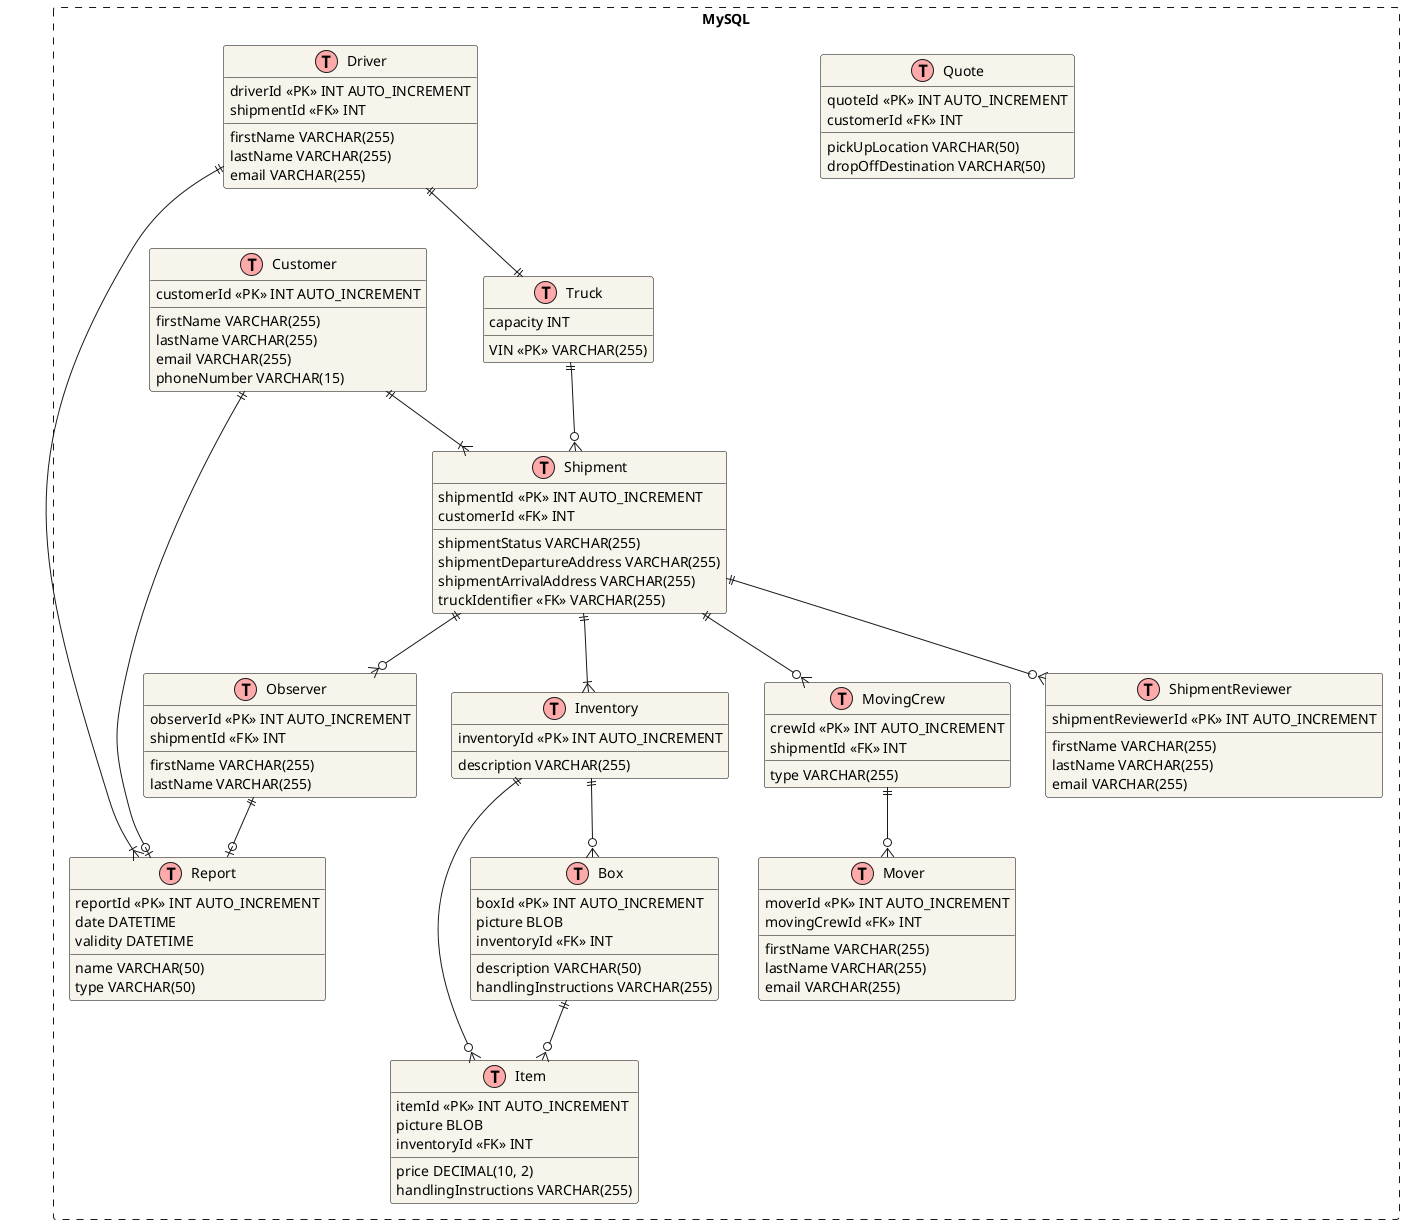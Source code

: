@startuml

!define TABLE(name) class name << (T,#FFAAAA) >>
!define PRIMARY_KEY(field) field << PK >>
!define FOREIGN_KEY(field) field << FK >>

skinparam class {
    BackgroundColor #f7f4eb
    BorderColor Black
}

skinparam classAttribute {
    BackgroundColor #f7f4eb
    BorderColor Black
}

rectangle "MySQL" as BoundedContextMySQL #line.dashed {

        TABLE(Customer) {
            PRIMARY_KEY(customerId) INT AUTO_INCREMENT
            firstName VARCHAR(255)
            lastName VARCHAR(255)
            email VARCHAR(255)
            phoneNumber VARCHAR(15)
        }

        TABLE(Truck) {
            PRIMARY_KEY(VIN) VARCHAR(255)
            capacity INT
        }

        TABLE(Inventory) {
            PRIMARY_KEY(inventoryId) INT AUTO_INCREMENT
            description VARCHAR(255)
        }

        TABLE(Item) {
            PRIMARY_KEY(itemId) INT AUTO_INCREMENT
            price DECIMAL(10, 2)
            picture BLOB
            handlingInstructions VARCHAR(255)
            FOREIGN_KEY(inventoryId) INT
        }

        TABLE(Box) {
            PRIMARY_KEY(boxId) INT AUTO_INCREMENT
            picture BLOB
            description VARCHAR(50)
            handlingInstructions VARCHAR(255)
            FOREIGN_KEY(inventoryId) INT
        }

        TABLE(Quote){
            PRIMARY_KEY(quoteId) INT AUTO_INCREMENT
            FOREIGN_KEY(customerId) INT
            pickUpLocation VARCHAR(50)
            dropOffDestination VARCHAR(50)
        }

        TABLE(Shipment) {
            PRIMARY_KEY(shipmentId) INT AUTO_INCREMENT
            shipmentStatus VARCHAR(255)
            shipmentDepartureAddress VARCHAR(255)
            shipmentArrivalAddress VARCHAR(255)
            FOREIGN_KEY(truckIdentifier) VARCHAR(255)
            FOREIGN_KEY(customerId) INT
        }

        TABLE(MovingCrew) {
            PRIMARY_KEY(crewId) INT AUTO_INCREMENT
            type VARCHAR(255)
            FOREIGN_KEY(shipmentId) INT
        }

        TABLE(Mover) {
            PRIMARY_KEY(moverId) INT AUTO_INCREMENT
            firstName VARCHAR(255)
            lastName VARCHAR(255)
            email VARCHAR(255)
            FOREIGN_KEY(movingCrewId) INT
        }

        TABLE(Driver) {
            PRIMARY_KEY(driverId) INT AUTO_INCREMENT
            firstName VARCHAR(255)
            lastName VARCHAR(255)
            email VARCHAR(255)
            FOREIGN_KEY(shipmentId) INT
        }

        TABLE(ShipmentReviewer) {
            PRIMARY_KEY(shipmentReviewerId) INT AUTO_INCREMENT
            firstName VARCHAR(255)
            lastName VARCHAR(255)
            email VARCHAR(255)
        }

        TABLE(Observer) {
            PRIMARY_KEY(observerId) INT AUTO_INCREMENT
            firstName VARCHAR(255)
            lastName VARCHAR(255)
            FOREIGN_KEY(shipmentId) INT
        }

        TABLE(Report) {
            PRIMARY_KEY(reportId) INT AUTO_INCREMENT
            name VARCHAR(50)
            type VARCHAR(50)
            date DATETIME
            validity DATETIME
        }
}

    Customer ||--|{ Shipment
    Truck ||--o{ Shipment
    Shipment ||--o{ MovingCrew
    MovingCrew ||--o{ Mover
    Shipment ||--o{ Observer
    Shipment ||--o{ ShipmentReviewer
    Driver ||--|| Truck
    Inventory ||--o{ Box
    Inventory ||--o{ Item
    Box ||--o{ Item
    Customer ||--o| Report
    Observer ||--o| Report
    Driver ||--|{ Report
    Shipment ||--|{ Inventory

@enduml
